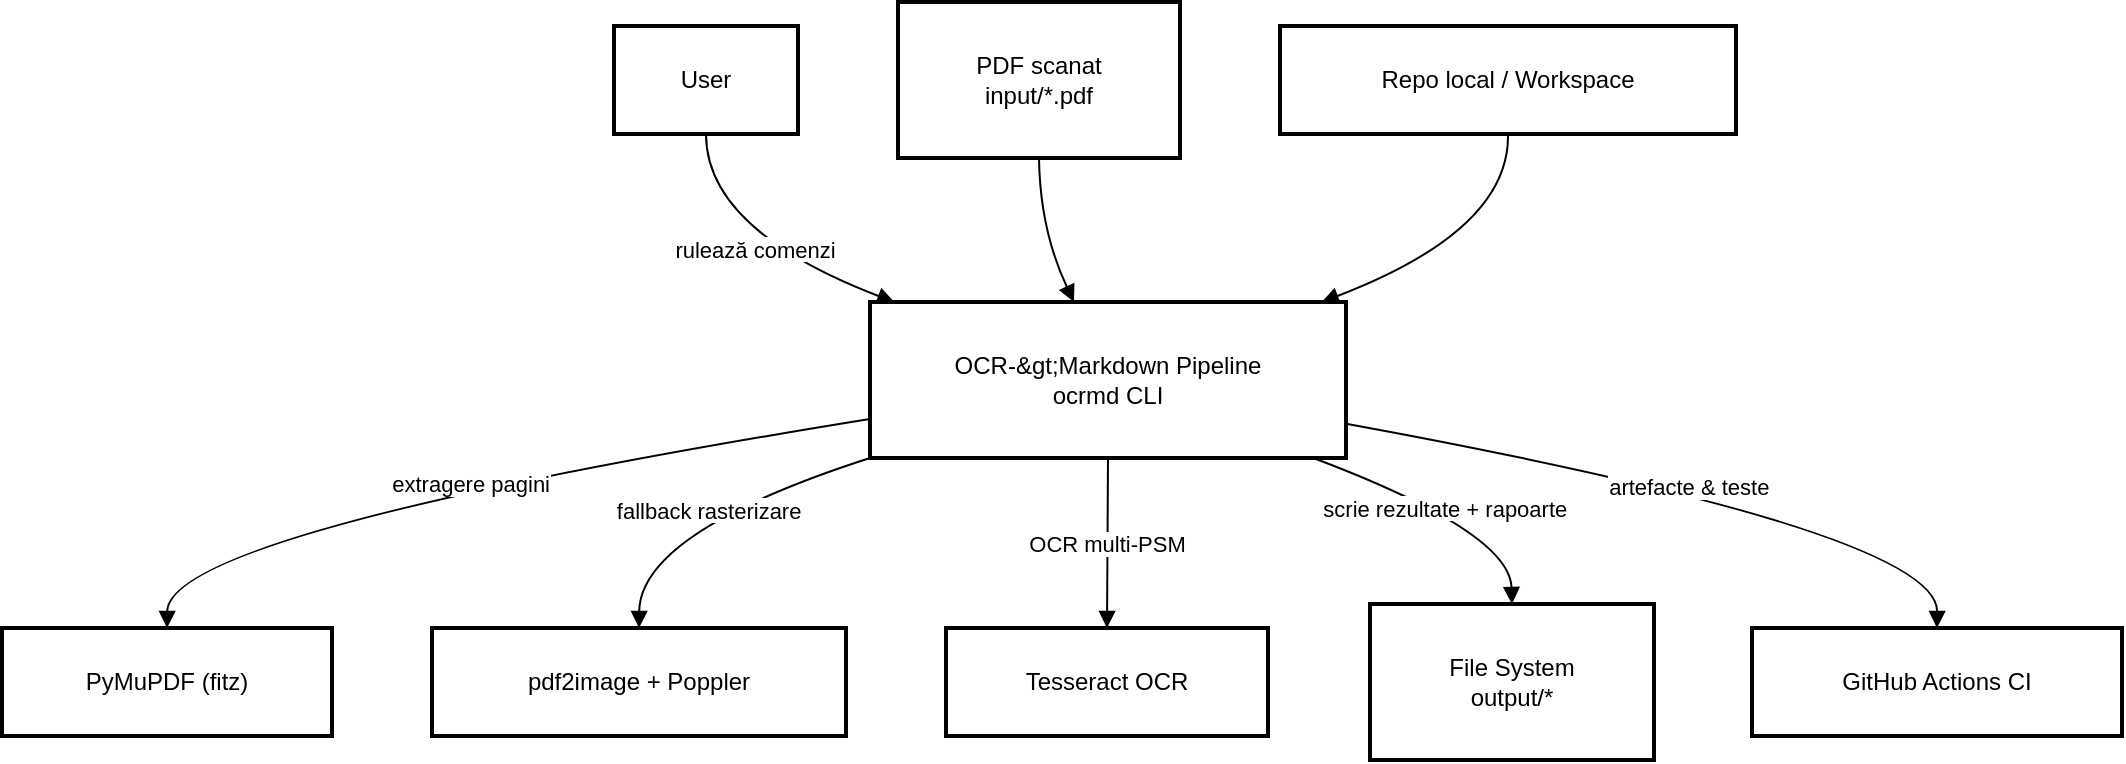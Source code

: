 <mxfile version="28.1.1">
  <diagram name="Page-1" id="44CcDGy5Is93uQxQAeXa">
    <mxGraphModel dx="1260" dy="659" grid="1" gridSize="10" guides="1" tooltips="1" connect="1" arrows="1" fold="1" page="1" pageScale="1" pageWidth="850" pageHeight="1100" math="0" shadow="0">
      <root>
        <mxCell id="0" />
        <mxCell id="1" parent="0" />
        <mxCell id="eWdyq1M9fAobNUnSN73y-1" value="User" style="whiteSpace=wrap;strokeWidth=2;" vertex="1" parent="1">
          <mxGeometry x="326" y="32" width="92" height="54" as="geometry" />
        </mxCell>
        <mxCell id="eWdyq1M9fAobNUnSN73y-2" value="Repo local / Workspace" style="whiteSpace=wrap;strokeWidth=2;" vertex="1" parent="1">
          <mxGeometry x="659" y="32" width="228" height="54" as="geometry" />
        </mxCell>
        <mxCell id="eWdyq1M9fAobNUnSN73y-3" value="PDF scanat&#xa;input/*.pdf" style="whiteSpace=wrap;strokeWidth=2;" vertex="1" parent="1">
          <mxGeometry x="468" y="20" width="141" height="78" as="geometry" />
        </mxCell>
        <mxCell id="eWdyq1M9fAobNUnSN73y-4" value="OCR-&amp;gt;Markdown Pipeline&#xa;ocrmd CLI" style="whiteSpace=wrap;strokeWidth=2;" vertex="1" parent="1">
          <mxGeometry x="454" y="170" width="238" height="78" as="geometry" />
        </mxCell>
        <mxCell id="eWdyq1M9fAobNUnSN73y-5" value="Tesseract OCR" style="whiteSpace=wrap;strokeWidth=2;" vertex="1" parent="1">
          <mxGeometry x="492" y="333" width="161" height="54" as="geometry" />
        </mxCell>
        <mxCell id="eWdyq1M9fAobNUnSN73y-6" value="PyMuPDF (fitz)" style="whiteSpace=wrap;strokeWidth=2;" vertex="1" parent="1">
          <mxGeometry x="20" y="333" width="165" height="54" as="geometry" />
        </mxCell>
        <mxCell id="eWdyq1M9fAobNUnSN73y-7" value="pdf2image + Poppler" style="whiteSpace=wrap;strokeWidth=2;" vertex="1" parent="1">
          <mxGeometry x="235" y="333" width="207" height="54" as="geometry" />
        </mxCell>
        <mxCell id="eWdyq1M9fAobNUnSN73y-8" value="File System&#xa;output/*" style="whiteSpace=wrap;strokeWidth=2;" vertex="1" parent="1">
          <mxGeometry x="704" y="321" width="142" height="78" as="geometry" />
        </mxCell>
        <mxCell id="eWdyq1M9fAobNUnSN73y-9" value="GitHub Actions CI" style="whiteSpace=wrap;strokeWidth=2;" vertex="1" parent="1">
          <mxGeometry x="895" y="333" width="185" height="54" as="geometry" />
        </mxCell>
        <mxCell id="eWdyq1M9fAobNUnSN73y-10" value="rulează comenzi" style="curved=1;startArrow=none;endArrow=block;exitX=0.5;exitY=1;entryX=0.06;entryY=0.01;rounded=0;" edge="1" parent="1" source="eWdyq1M9fAobNUnSN73y-1" target="eWdyq1M9fAobNUnSN73y-4">
          <mxGeometry relative="1" as="geometry">
            <Array as="points">
              <mxPoint x="372" y="134" />
            </Array>
          </mxGeometry>
        </mxCell>
        <mxCell id="eWdyq1M9fAobNUnSN73y-11" value="" style="curved=1;startArrow=none;endArrow=block;exitX=0.5;exitY=1;entryX=0.43;entryY=0.01;rounded=0;" edge="1" parent="1" source="eWdyq1M9fAobNUnSN73y-3" target="eWdyq1M9fAobNUnSN73y-4">
          <mxGeometry relative="1" as="geometry">
            <Array as="points">
              <mxPoint x="539" y="134" />
            </Array>
          </mxGeometry>
        </mxCell>
        <mxCell id="eWdyq1M9fAobNUnSN73y-12" value="" style="curved=1;startArrow=none;endArrow=block;exitX=0.5;exitY=1;entryX=0.94;entryY=0.01;rounded=0;" edge="1" parent="1" source="eWdyq1M9fAobNUnSN73y-2" target="eWdyq1M9fAobNUnSN73y-4">
          <mxGeometry relative="1" as="geometry">
            <Array as="points">
              <mxPoint x="774" y="134" />
            </Array>
          </mxGeometry>
        </mxCell>
        <mxCell id="eWdyq1M9fAobNUnSN73y-13" value="extragere pagini" style="curved=1;startArrow=none;endArrow=block;exitX=0;exitY=0.75;entryX=0.5;entryY=0;rounded=0;" edge="1" parent="1" source="eWdyq1M9fAobNUnSN73y-4" target="eWdyq1M9fAobNUnSN73y-6">
          <mxGeometry relative="1" as="geometry">
            <Array as="points">
              <mxPoint x="103" y="285" />
            </Array>
          </mxGeometry>
        </mxCell>
        <mxCell id="eWdyq1M9fAobNUnSN73y-14" value="fallback rasterizare" style="curved=1;startArrow=none;endArrow=block;exitX=0;exitY=1;entryX=0.5;entryY=0;rounded=0;" edge="1" parent="1" source="eWdyq1M9fAobNUnSN73y-4" target="eWdyq1M9fAobNUnSN73y-7">
          <mxGeometry relative="1" as="geometry">
            <Array as="points">
              <mxPoint x="339" y="285" />
            </Array>
          </mxGeometry>
        </mxCell>
        <mxCell id="eWdyq1M9fAobNUnSN73y-15" value="OCR multi-PSM" style="curved=1;startArrow=none;endArrow=block;exitX=0.5;exitY=1.01;entryX=0.5;entryY=0;rounded=0;" edge="1" parent="1" source="eWdyq1M9fAobNUnSN73y-4" target="eWdyq1M9fAobNUnSN73y-5">
          <mxGeometry relative="1" as="geometry">
            <Array as="points" />
          </mxGeometry>
        </mxCell>
        <mxCell id="eWdyq1M9fAobNUnSN73y-16" value="scrie rezultate + rapoarte" style="curved=1;startArrow=none;endArrow=block;exitX=0.94;exitY=1.01;entryX=0.5;entryY=0;rounded=0;" edge="1" parent="1" source="eWdyq1M9fAobNUnSN73y-4" target="eWdyq1M9fAobNUnSN73y-8">
          <mxGeometry relative="1" as="geometry">
            <Array as="points">
              <mxPoint x="774" y="285" />
            </Array>
          </mxGeometry>
        </mxCell>
        <mxCell id="eWdyq1M9fAobNUnSN73y-17" value="artefacte &amp; teste" style="curved=1;startArrow=none;endArrow=block;exitX=1;exitY=0.78;entryX=0.5;entryY=0;rounded=0;" edge="1" parent="1" source="eWdyq1M9fAobNUnSN73y-4" target="eWdyq1M9fAobNUnSN73y-9">
          <mxGeometry relative="1" as="geometry">
            <Array as="points">
              <mxPoint x="988" y="285" />
            </Array>
          </mxGeometry>
        </mxCell>
      </root>
    </mxGraphModel>
  </diagram>
</mxfile>

